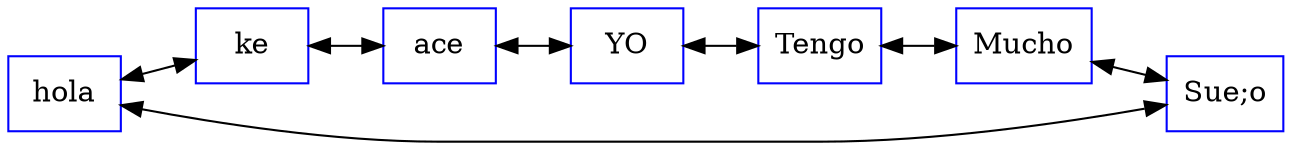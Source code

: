 digraph G {
rankdir=LR
	node [color=blue shape=box]
		hola -> ke
[dir=both]
		ke -> ace
[dir=both]
		ace -> YO
[dir=both]
		YO -> Tengo
[dir=both]
		Tengo -> Mucho
[dir=both]
		Mucho -> "Sue;o"
[dir=both]
		"Sue;o" -> hola
[dir=both]
}
